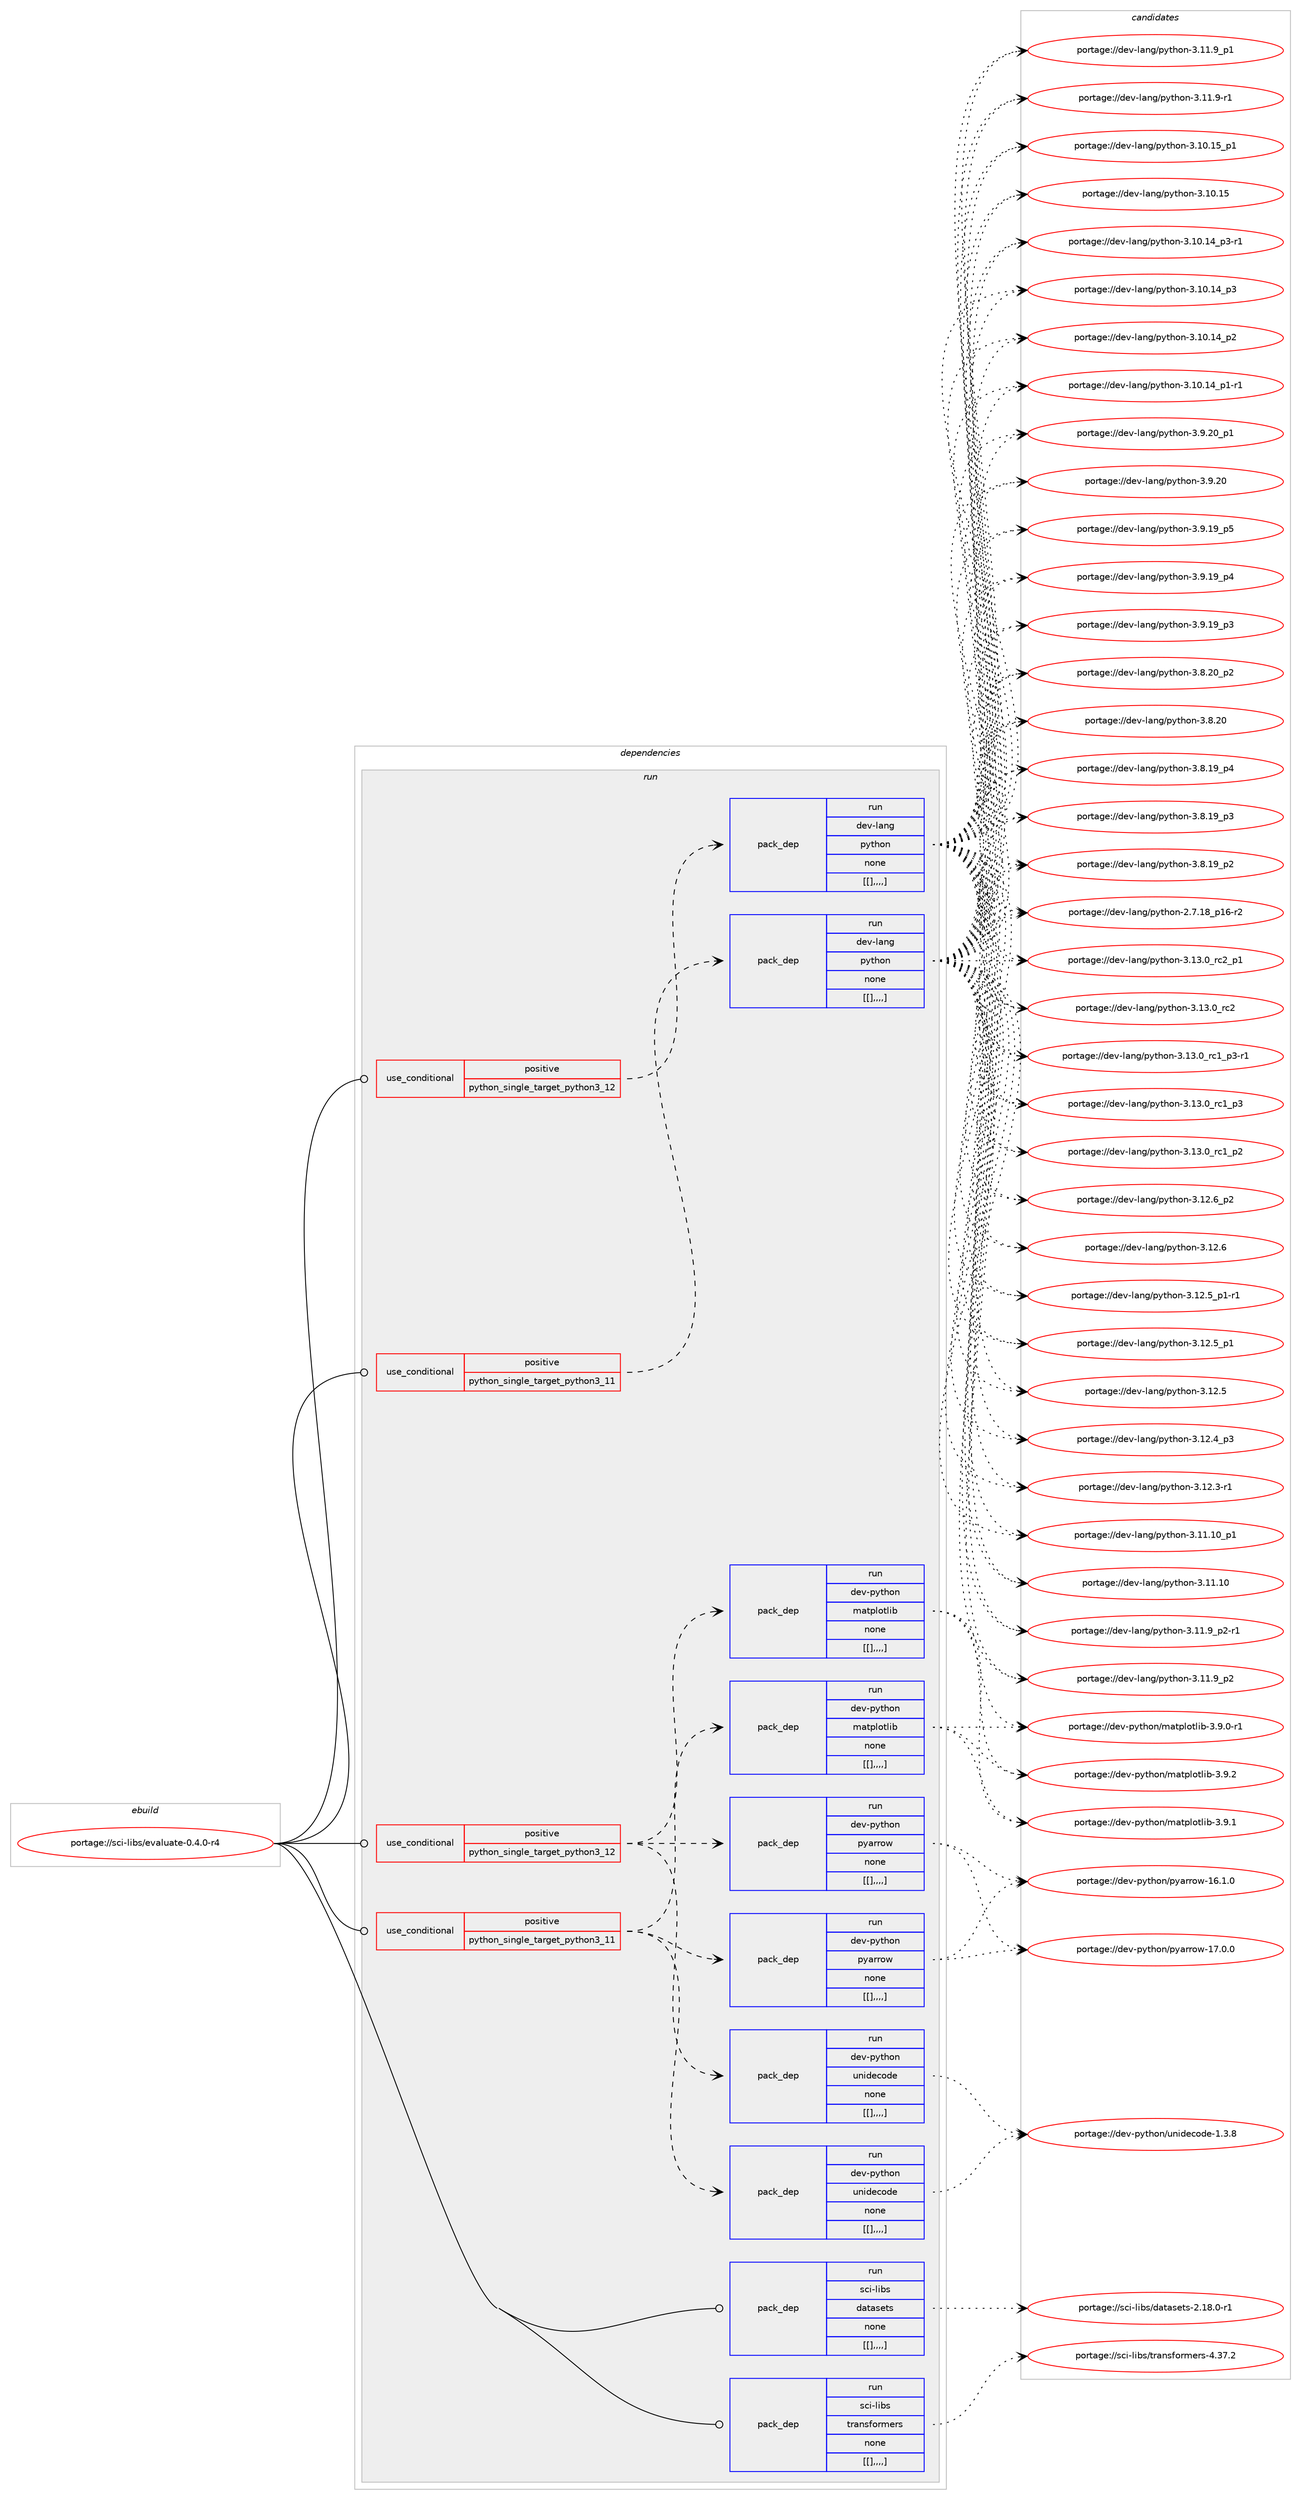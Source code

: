 digraph prolog {

# *************
# Graph options
# *************

newrank=true;
concentrate=true;
compound=true;
graph [rankdir=LR,fontname=Helvetica,fontsize=10,ranksep=1.5];#, ranksep=2.5, nodesep=0.2];
edge  [arrowhead=vee];
node  [fontname=Helvetica,fontsize=10];

# **********
# The ebuild
# **********

subgraph cluster_leftcol {
color=gray;
label=<<i>ebuild</i>>;
id [label="portage://sci-libs/evaluate-0.4.0-r4", color=red, width=4, href="../sci-libs/evaluate-0.4.0-r4.svg"];
}

# ****************
# The dependencies
# ****************

subgraph cluster_midcol {
color=gray;
label=<<i>dependencies</i>>;
subgraph cluster_compile {
fillcolor="#eeeeee";
style=filled;
label=<<i>compile</i>>;
}
subgraph cluster_compileandrun {
fillcolor="#eeeeee";
style=filled;
label=<<i>compile and run</i>>;
}
subgraph cluster_run {
fillcolor="#eeeeee";
style=filled;
label=<<i>run</i>>;
subgraph cond109601 {
dependency410868 [label=<<TABLE BORDER="0" CELLBORDER="1" CELLSPACING="0" CELLPADDING="4"><TR><TD ROWSPAN="3" CELLPADDING="10">use_conditional</TD></TR><TR><TD>positive</TD></TR><TR><TD>python_single_target_python3_11</TD></TR></TABLE>>, shape=none, color=red];
subgraph pack298393 {
dependency410869 [label=<<TABLE BORDER="0" CELLBORDER="1" CELLSPACING="0" CELLPADDING="4" WIDTH="220"><TR><TD ROWSPAN="6" CELLPADDING="30">pack_dep</TD></TR><TR><TD WIDTH="110">run</TD></TR><TR><TD>dev-lang</TD></TR><TR><TD>python</TD></TR><TR><TD>none</TD></TR><TR><TD>[[],,,,]</TD></TR></TABLE>>, shape=none, color=blue];
}
dependency410868:e -> dependency410869:w [weight=20,style="dashed",arrowhead="vee"];
}
id:e -> dependency410868:w [weight=20,style="solid",arrowhead="odot"];
subgraph cond109602 {
dependency410870 [label=<<TABLE BORDER="0" CELLBORDER="1" CELLSPACING="0" CELLPADDING="4"><TR><TD ROWSPAN="3" CELLPADDING="10">use_conditional</TD></TR><TR><TD>positive</TD></TR><TR><TD>python_single_target_python3_11</TD></TR></TABLE>>, shape=none, color=red];
subgraph pack298394 {
dependency410871 [label=<<TABLE BORDER="0" CELLBORDER="1" CELLSPACING="0" CELLPADDING="4" WIDTH="220"><TR><TD ROWSPAN="6" CELLPADDING="30">pack_dep</TD></TR><TR><TD WIDTH="110">run</TD></TR><TR><TD>dev-python</TD></TR><TR><TD>matplotlib</TD></TR><TR><TD>none</TD></TR><TR><TD>[[],,,,]</TD></TR></TABLE>>, shape=none, color=blue];
}
dependency410870:e -> dependency410871:w [weight=20,style="dashed",arrowhead="vee"];
subgraph pack298395 {
dependency410872 [label=<<TABLE BORDER="0" CELLBORDER="1" CELLSPACING="0" CELLPADDING="4" WIDTH="220"><TR><TD ROWSPAN="6" CELLPADDING="30">pack_dep</TD></TR><TR><TD WIDTH="110">run</TD></TR><TR><TD>dev-python</TD></TR><TR><TD>pyarrow</TD></TR><TR><TD>none</TD></TR><TR><TD>[[],,,,]</TD></TR></TABLE>>, shape=none, color=blue];
}
dependency410870:e -> dependency410872:w [weight=20,style="dashed",arrowhead="vee"];
subgraph pack298396 {
dependency410873 [label=<<TABLE BORDER="0" CELLBORDER="1" CELLSPACING="0" CELLPADDING="4" WIDTH="220"><TR><TD ROWSPAN="6" CELLPADDING="30">pack_dep</TD></TR><TR><TD WIDTH="110">run</TD></TR><TR><TD>dev-python</TD></TR><TR><TD>unidecode</TD></TR><TR><TD>none</TD></TR><TR><TD>[[],,,,]</TD></TR></TABLE>>, shape=none, color=blue];
}
dependency410870:e -> dependency410873:w [weight=20,style="dashed",arrowhead="vee"];
}
id:e -> dependency410870:w [weight=20,style="solid",arrowhead="odot"];
subgraph cond109603 {
dependency410874 [label=<<TABLE BORDER="0" CELLBORDER="1" CELLSPACING="0" CELLPADDING="4"><TR><TD ROWSPAN="3" CELLPADDING="10">use_conditional</TD></TR><TR><TD>positive</TD></TR><TR><TD>python_single_target_python3_12</TD></TR></TABLE>>, shape=none, color=red];
subgraph pack298397 {
dependency410875 [label=<<TABLE BORDER="0" CELLBORDER="1" CELLSPACING="0" CELLPADDING="4" WIDTH="220"><TR><TD ROWSPAN="6" CELLPADDING="30">pack_dep</TD></TR><TR><TD WIDTH="110">run</TD></TR><TR><TD>dev-lang</TD></TR><TR><TD>python</TD></TR><TR><TD>none</TD></TR><TR><TD>[[],,,,]</TD></TR></TABLE>>, shape=none, color=blue];
}
dependency410874:e -> dependency410875:w [weight=20,style="dashed",arrowhead="vee"];
}
id:e -> dependency410874:w [weight=20,style="solid",arrowhead="odot"];
subgraph cond109604 {
dependency410876 [label=<<TABLE BORDER="0" CELLBORDER="1" CELLSPACING="0" CELLPADDING="4"><TR><TD ROWSPAN="3" CELLPADDING="10">use_conditional</TD></TR><TR><TD>positive</TD></TR><TR><TD>python_single_target_python3_12</TD></TR></TABLE>>, shape=none, color=red];
subgraph pack298398 {
dependency410877 [label=<<TABLE BORDER="0" CELLBORDER="1" CELLSPACING="0" CELLPADDING="4" WIDTH="220"><TR><TD ROWSPAN="6" CELLPADDING="30">pack_dep</TD></TR><TR><TD WIDTH="110">run</TD></TR><TR><TD>dev-python</TD></TR><TR><TD>matplotlib</TD></TR><TR><TD>none</TD></TR><TR><TD>[[],,,,]</TD></TR></TABLE>>, shape=none, color=blue];
}
dependency410876:e -> dependency410877:w [weight=20,style="dashed",arrowhead="vee"];
subgraph pack298399 {
dependency410878 [label=<<TABLE BORDER="0" CELLBORDER="1" CELLSPACING="0" CELLPADDING="4" WIDTH="220"><TR><TD ROWSPAN="6" CELLPADDING="30">pack_dep</TD></TR><TR><TD WIDTH="110">run</TD></TR><TR><TD>dev-python</TD></TR><TR><TD>pyarrow</TD></TR><TR><TD>none</TD></TR><TR><TD>[[],,,,]</TD></TR></TABLE>>, shape=none, color=blue];
}
dependency410876:e -> dependency410878:w [weight=20,style="dashed",arrowhead="vee"];
subgraph pack298400 {
dependency410879 [label=<<TABLE BORDER="0" CELLBORDER="1" CELLSPACING="0" CELLPADDING="4" WIDTH="220"><TR><TD ROWSPAN="6" CELLPADDING="30">pack_dep</TD></TR><TR><TD WIDTH="110">run</TD></TR><TR><TD>dev-python</TD></TR><TR><TD>unidecode</TD></TR><TR><TD>none</TD></TR><TR><TD>[[],,,,]</TD></TR></TABLE>>, shape=none, color=blue];
}
dependency410876:e -> dependency410879:w [weight=20,style="dashed",arrowhead="vee"];
}
id:e -> dependency410876:w [weight=20,style="solid",arrowhead="odot"];
subgraph pack298401 {
dependency410880 [label=<<TABLE BORDER="0" CELLBORDER="1" CELLSPACING="0" CELLPADDING="4" WIDTH="220"><TR><TD ROWSPAN="6" CELLPADDING="30">pack_dep</TD></TR><TR><TD WIDTH="110">run</TD></TR><TR><TD>sci-libs</TD></TR><TR><TD>datasets</TD></TR><TR><TD>none</TD></TR><TR><TD>[[],,,,]</TD></TR></TABLE>>, shape=none, color=blue];
}
id:e -> dependency410880:w [weight=20,style="solid",arrowhead="odot"];
subgraph pack298402 {
dependency410881 [label=<<TABLE BORDER="0" CELLBORDER="1" CELLSPACING="0" CELLPADDING="4" WIDTH="220"><TR><TD ROWSPAN="6" CELLPADDING="30">pack_dep</TD></TR><TR><TD WIDTH="110">run</TD></TR><TR><TD>sci-libs</TD></TR><TR><TD>transformers</TD></TR><TR><TD>none</TD></TR><TR><TD>[[],,,,]</TD></TR></TABLE>>, shape=none, color=blue];
}
id:e -> dependency410881:w [weight=20,style="solid",arrowhead="odot"];
}
}

# **************
# The candidates
# **************

subgraph cluster_choices {
rank=same;
color=gray;
label=<<i>candidates</i>>;

subgraph choice298393 {
color=black;
nodesep=1;
choice100101118451089711010347112121116104111110455146495146489511499509511249 [label="portage://dev-lang/python-3.13.0_rc2_p1", color=red, width=4,href="../dev-lang/python-3.13.0_rc2_p1.svg"];
choice10010111845108971101034711212111610411111045514649514648951149950 [label="portage://dev-lang/python-3.13.0_rc2", color=red, width=4,href="../dev-lang/python-3.13.0_rc2.svg"];
choice1001011184510897110103471121211161041111104551464951464895114994995112514511449 [label="portage://dev-lang/python-3.13.0_rc1_p3-r1", color=red, width=4,href="../dev-lang/python-3.13.0_rc1_p3-r1.svg"];
choice100101118451089711010347112121116104111110455146495146489511499499511251 [label="portage://dev-lang/python-3.13.0_rc1_p3", color=red, width=4,href="../dev-lang/python-3.13.0_rc1_p3.svg"];
choice100101118451089711010347112121116104111110455146495146489511499499511250 [label="portage://dev-lang/python-3.13.0_rc1_p2", color=red, width=4,href="../dev-lang/python-3.13.0_rc1_p2.svg"];
choice100101118451089711010347112121116104111110455146495046549511250 [label="portage://dev-lang/python-3.12.6_p2", color=red, width=4,href="../dev-lang/python-3.12.6_p2.svg"];
choice10010111845108971101034711212111610411111045514649504654 [label="portage://dev-lang/python-3.12.6", color=red, width=4,href="../dev-lang/python-3.12.6.svg"];
choice1001011184510897110103471121211161041111104551464950465395112494511449 [label="portage://dev-lang/python-3.12.5_p1-r1", color=red, width=4,href="../dev-lang/python-3.12.5_p1-r1.svg"];
choice100101118451089711010347112121116104111110455146495046539511249 [label="portage://dev-lang/python-3.12.5_p1", color=red, width=4,href="../dev-lang/python-3.12.5_p1.svg"];
choice10010111845108971101034711212111610411111045514649504653 [label="portage://dev-lang/python-3.12.5", color=red, width=4,href="../dev-lang/python-3.12.5.svg"];
choice100101118451089711010347112121116104111110455146495046529511251 [label="portage://dev-lang/python-3.12.4_p3", color=red, width=4,href="../dev-lang/python-3.12.4_p3.svg"];
choice100101118451089711010347112121116104111110455146495046514511449 [label="portage://dev-lang/python-3.12.3-r1", color=red, width=4,href="../dev-lang/python-3.12.3-r1.svg"];
choice10010111845108971101034711212111610411111045514649494649489511249 [label="portage://dev-lang/python-3.11.10_p1", color=red, width=4,href="../dev-lang/python-3.11.10_p1.svg"];
choice1001011184510897110103471121211161041111104551464949464948 [label="portage://dev-lang/python-3.11.10", color=red, width=4,href="../dev-lang/python-3.11.10.svg"];
choice1001011184510897110103471121211161041111104551464949465795112504511449 [label="portage://dev-lang/python-3.11.9_p2-r1", color=red, width=4,href="../dev-lang/python-3.11.9_p2-r1.svg"];
choice100101118451089711010347112121116104111110455146494946579511250 [label="portage://dev-lang/python-3.11.9_p2", color=red, width=4,href="../dev-lang/python-3.11.9_p2.svg"];
choice100101118451089711010347112121116104111110455146494946579511249 [label="portage://dev-lang/python-3.11.9_p1", color=red, width=4,href="../dev-lang/python-3.11.9_p1.svg"];
choice100101118451089711010347112121116104111110455146494946574511449 [label="portage://dev-lang/python-3.11.9-r1", color=red, width=4,href="../dev-lang/python-3.11.9-r1.svg"];
choice10010111845108971101034711212111610411111045514649484649539511249 [label="portage://dev-lang/python-3.10.15_p1", color=red, width=4,href="../dev-lang/python-3.10.15_p1.svg"];
choice1001011184510897110103471121211161041111104551464948464953 [label="portage://dev-lang/python-3.10.15", color=red, width=4,href="../dev-lang/python-3.10.15.svg"];
choice100101118451089711010347112121116104111110455146494846495295112514511449 [label="portage://dev-lang/python-3.10.14_p3-r1", color=red, width=4,href="../dev-lang/python-3.10.14_p3-r1.svg"];
choice10010111845108971101034711212111610411111045514649484649529511251 [label="portage://dev-lang/python-3.10.14_p3", color=red, width=4,href="../dev-lang/python-3.10.14_p3.svg"];
choice10010111845108971101034711212111610411111045514649484649529511250 [label="portage://dev-lang/python-3.10.14_p2", color=red, width=4,href="../dev-lang/python-3.10.14_p2.svg"];
choice100101118451089711010347112121116104111110455146494846495295112494511449 [label="portage://dev-lang/python-3.10.14_p1-r1", color=red, width=4,href="../dev-lang/python-3.10.14_p1-r1.svg"];
choice100101118451089711010347112121116104111110455146574650489511249 [label="portage://dev-lang/python-3.9.20_p1", color=red, width=4,href="../dev-lang/python-3.9.20_p1.svg"];
choice10010111845108971101034711212111610411111045514657465048 [label="portage://dev-lang/python-3.9.20", color=red, width=4,href="../dev-lang/python-3.9.20.svg"];
choice100101118451089711010347112121116104111110455146574649579511253 [label="portage://dev-lang/python-3.9.19_p5", color=red, width=4,href="../dev-lang/python-3.9.19_p5.svg"];
choice100101118451089711010347112121116104111110455146574649579511252 [label="portage://dev-lang/python-3.9.19_p4", color=red, width=4,href="../dev-lang/python-3.9.19_p4.svg"];
choice100101118451089711010347112121116104111110455146574649579511251 [label="portage://dev-lang/python-3.9.19_p3", color=red, width=4,href="../dev-lang/python-3.9.19_p3.svg"];
choice100101118451089711010347112121116104111110455146564650489511250 [label="portage://dev-lang/python-3.8.20_p2", color=red, width=4,href="../dev-lang/python-3.8.20_p2.svg"];
choice10010111845108971101034711212111610411111045514656465048 [label="portage://dev-lang/python-3.8.20", color=red, width=4,href="../dev-lang/python-3.8.20.svg"];
choice100101118451089711010347112121116104111110455146564649579511252 [label="portage://dev-lang/python-3.8.19_p4", color=red, width=4,href="../dev-lang/python-3.8.19_p4.svg"];
choice100101118451089711010347112121116104111110455146564649579511251 [label="portage://dev-lang/python-3.8.19_p3", color=red, width=4,href="../dev-lang/python-3.8.19_p3.svg"];
choice100101118451089711010347112121116104111110455146564649579511250 [label="portage://dev-lang/python-3.8.19_p2", color=red, width=4,href="../dev-lang/python-3.8.19_p2.svg"];
choice100101118451089711010347112121116104111110455046554649569511249544511450 [label="portage://dev-lang/python-2.7.18_p16-r2", color=red, width=4,href="../dev-lang/python-2.7.18_p16-r2.svg"];
dependency410869:e -> choice100101118451089711010347112121116104111110455146495146489511499509511249:w [style=dotted,weight="100"];
dependency410869:e -> choice10010111845108971101034711212111610411111045514649514648951149950:w [style=dotted,weight="100"];
dependency410869:e -> choice1001011184510897110103471121211161041111104551464951464895114994995112514511449:w [style=dotted,weight="100"];
dependency410869:e -> choice100101118451089711010347112121116104111110455146495146489511499499511251:w [style=dotted,weight="100"];
dependency410869:e -> choice100101118451089711010347112121116104111110455146495146489511499499511250:w [style=dotted,weight="100"];
dependency410869:e -> choice100101118451089711010347112121116104111110455146495046549511250:w [style=dotted,weight="100"];
dependency410869:e -> choice10010111845108971101034711212111610411111045514649504654:w [style=dotted,weight="100"];
dependency410869:e -> choice1001011184510897110103471121211161041111104551464950465395112494511449:w [style=dotted,weight="100"];
dependency410869:e -> choice100101118451089711010347112121116104111110455146495046539511249:w [style=dotted,weight="100"];
dependency410869:e -> choice10010111845108971101034711212111610411111045514649504653:w [style=dotted,weight="100"];
dependency410869:e -> choice100101118451089711010347112121116104111110455146495046529511251:w [style=dotted,weight="100"];
dependency410869:e -> choice100101118451089711010347112121116104111110455146495046514511449:w [style=dotted,weight="100"];
dependency410869:e -> choice10010111845108971101034711212111610411111045514649494649489511249:w [style=dotted,weight="100"];
dependency410869:e -> choice1001011184510897110103471121211161041111104551464949464948:w [style=dotted,weight="100"];
dependency410869:e -> choice1001011184510897110103471121211161041111104551464949465795112504511449:w [style=dotted,weight="100"];
dependency410869:e -> choice100101118451089711010347112121116104111110455146494946579511250:w [style=dotted,weight="100"];
dependency410869:e -> choice100101118451089711010347112121116104111110455146494946579511249:w [style=dotted,weight="100"];
dependency410869:e -> choice100101118451089711010347112121116104111110455146494946574511449:w [style=dotted,weight="100"];
dependency410869:e -> choice10010111845108971101034711212111610411111045514649484649539511249:w [style=dotted,weight="100"];
dependency410869:e -> choice1001011184510897110103471121211161041111104551464948464953:w [style=dotted,weight="100"];
dependency410869:e -> choice100101118451089711010347112121116104111110455146494846495295112514511449:w [style=dotted,weight="100"];
dependency410869:e -> choice10010111845108971101034711212111610411111045514649484649529511251:w [style=dotted,weight="100"];
dependency410869:e -> choice10010111845108971101034711212111610411111045514649484649529511250:w [style=dotted,weight="100"];
dependency410869:e -> choice100101118451089711010347112121116104111110455146494846495295112494511449:w [style=dotted,weight="100"];
dependency410869:e -> choice100101118451089711010347112121116104111110455146574650489511249:w [style=dotted,weight="100"];
dependency410869:e -> choice10010111845108971101034711212111610411111045514657465048:w [style=dotted,weight="100"];
dependency410869:e -> choice100101118451089711010347112121116104111110455146574649579511253:w [style=dotted,weight="100"];
dependency410869:e -> choice100101118451089711010347112121116104111110455146574649579511252:w [style=dotted,weight="100"];
dependency410869:e -> choice100101118451089711010347112121116104111110455146574649579511251:w [style=dotted,weight="100"];
dependency410869:e -> choice100101118451089711010347112121116104111110455146564650489511250:w [style=dotted,weight="100"];
dependency410869:e -> choice10010111845108971101034711212111610411111045514656465048:w [style=dotted,weight="100"];
dependency410869:e -> choice100101118451089711010347112121116104111110455146564649579511252:w [style=dotted,weight="100"];
dependency410869:e -> choice100101118451089711010347112121116104111110455146564649579511251:w [style=dotted,weight="100"];
dependency410869:e -> choice100101118451089711010347112121116104111110455146564649579511250:w [style=dotted,weight="100"];
dependency410869:e -> choice100101118451089711010347112121116104111110455046554649569511249544511450:w [style=dotted,weight="100"];
}
subgraph choice298394 {
color=black;
nodesep=1;
choice10010111845112121116104111110471099711611210811111610810598455146574650 [label="portage://dev-python/matplotlib-3.9.2", color=red, width=4,href="../dev-python/matplotlib-3.9.2.svg"];
choice10010111845112121116104111110471099711611210811111610810598455146574649 [label="portage://dev-python/matplotlib-3.9.1", color=red, width=4,href="../dev-python/matplotlib-3.9.1.svg"];
choice100101118451121211161041111104710997116112108111116108105984551465746484511449 [label="portage://dev-python/matplotlib-3.9.0-r1", color=red, width=4,href="../dev-python/matplotlib-3.9.0-r1.svg"];
dependency410871:e -> choice10010111845112121116104111110471099711611210811111610810598455146574650:w [style=dotted,weight="100"];
dependency410871:e -> choice10010111845112121116104111110471099711611210811111610810598455146574649:w [style=dotted,weight="100"];
dependency410871:e -> choice100101118451121211161041111104710997116112108111116108105984551465746484511449:w [style=dotted,weight="100"];
}
subgraph choice298395 {
color=black;
nodesep=1;
choice10010111845112121116104111110471121219711411411111945495546484648 [label="portage://dev-python/pyarrow-17.0.0", color=red, width=4,href="../dev-python/pyarrow-17.0.0.svg"];
choice10010111845112121116104111110471121219711411411111945495446494648 [label="portage://dev-python/pyarrow-16.1.0", color=red, width=4,href="../dev-python/pyarrow-16.1.0.svg"];
dependency410872:e -> choice10010111845112121116104111110471121219711411411111945495546484648:w [style=dotted,weight="100"];
dependency410872:e -> choice10010111845112121116104111110471121219711411411111945495446494648:w [style=dotted,weight="100"];
}
subgraph choice298396 {
color=black;
nodesep=1;
choice100101118451121211161041111104711711010510010199111100101454946514656 [label="portage://dev-python/unidecode-1.3.8", color=red, width=4,href="../dev-python/unidecode-1.3.8.svg"];
dependency410873:e -> choice100101118451121211161041111104711711010510010199111100101454946514656:w [style=dotted,weight="100"];
}
subgraph choice298397 {
color=black;
nodesep=1;
choice100101118451089711010347112121116104111110455146495146489511499509511249 [label="portage://dev-lang/python-3.13.0_rc2_p1", color=red, width=4,href="../dev-lang/python-3.13.0_rc2_p1.svg"];
choice10010111845108971101034711212111610411111045514649514648951149950 [label="portage://dev-lang/python-3.13.0_rc2", color=red, width=4,href="../dev-lang/python-3.13.0_rc2.svg"];
choice1001011184510897110103471121211161041111104551464951464895114994995112514511449 [label="portage://dev-lang/python-3.13.0_rc1_p3-r1", color=red, width=4,href="../dev-lang/python-3.13.0_rc1_p3-r1.svg"];
choice100101118451089711010347112121116104111110455146495146489511499499511251 [label="portage://dev-lang/python-3.13.0_rc1_p3", color=red, width=4,href="../dev-lang/python-3.13.0_rc1_p3.svg"];
choice100101118451089711010347112121116104111110455146495146489511499499511250 [label="portage://dev-lang/python-3.13.0_rc1_p2", color=red, width=4,href="../dev-lang/python-3.13.0_rc1_p2.svg"];
choice100101118451089711010347112121116104111110455146495046549511250 [label="portage://dev-lang/python-3.12.6_p2", color=red, width=4,href="../dev-lang/python-3.12.6_p2.svg"];
choice10010111845108971101034711212111610411111045514649504654 [label="portage://dev-lang/python-3.12.6", color=red, width=4,href="../dev-lang/python-3.12.6.svg"];
choice1001011184510897110103471121211161041111104551464950465395112494511449 [label="portage://dev-lang/python-3.12.5_p1-r1", color=red, width=4,href="../dev-lang/python-3.12.5_p1-r1.svg"];
choice100101118451089711010347112121116104111110455146495046539511249 [label="portage://dev-lang/python-3.12.5_p1", color=red, width=4,href="../dev-lang/python-3.12.5_p1.svg"];
choice10010111845108971101034711212111610411111045514649504653 [label="portage://dev-lang/python-3.12.5", color=red, width=4,href="../dev-lang/python-3.12.5.svg"];
choice100101118451089711010347112121116104111110455146495046529511251 [label="portage://dev-lang/python-3.12.4_p3", color=red, width=4,href="../dev-lang/python-3.12.4_p3.svg"];
choice100101118451089711010347112121116104111110455146495046514511449 [label="portage://dev-lang/python-3.12.3-r1", color=red, width=4,href="../dev-lang/python-3.12.3-r1.svg"];
choice10010111845108971101034711212111610411111045514649494649489511249 [label="portage://dev-lang/python-3.11.10_p1", color=red, width=4,href="../dev-lang/python-3.11.10_p1.svg"];
choice1001011184510897110103471121211161041111104551464949464948 [label="portage://dev-lang/python-3.11.10", color=red, width=4,href="../dev-lang/python-3.11.10.svg"];
choice1001011184510897110103471121211161041111104551464949465795112504511449 [label="portage://dev-lang/python-3.11.9_p2-r1", color=red, width=4,href="../dev-lang/python-3.11.9_p2-r1.svg"];
choice100101118451089711010347112121116104111110455146494946579511250 [label="portage://dev-lang/python-3.11.9_p2", color=red, width=4,href="../dev-lang/python-3.11.9_p2.svg"];
choice100101118451089711010347112121116104111110455146494946579511249 [label="portage://dev-lang/python-3.11.9_p1", color=red, width=4,href="../dev-lang/python-3.11.9_p1.svg"];
choice100101118451089711010347112121116104111110455146494946574511449 [label="portage://dev-lang/python-3.11.9-r1", color=red, width=4,href="../dev-lang/python-3.11.9-r1.svg"];
choice10010111845108971101034711212111610411111045514649484649539511249 [label="portage://dev-lang/python-3.10.15_p1", color=red, width=4,href="../dev-lang/python-3.10.15_p1.svg"];
choice1001011184510897110103471121211161041111104551464948464953 [label="portage://dev-lang/python-3.10.15", color=red, width=4,href="../dev-lang/python-3.10.15.svg"];
choice100101118451089711010347112121116104111110455146494846495295112514511449 [label="portage://dev-lang/python-3.10.14_p3-r1", color=red, width=4,href="../dev-lang/python-3.10.14_p3-r1.svg"];
choice10010111845108971101034711212111610411111045514649484649529511251 [label="portage://dev-lang/python-3.10.14_p3", color=red, width=4,href="../dev-lang/python-3.10.14_p3.svg"];
choice10010111845108971101034711212111610411111045514649484649529511250 [label="portage://dev-lang/python-3.10.14_p2", color=red, width=4,href="../dev-lang/python-3.10.14_p2.svg"];
choice100101118451089711010347112121116104111110455146494846495295112494511449 [label="portage://dev-lang/python-3.10.14_p1-r1", color=red, width=4,href="../dev-lang/python-3.10.14_p1-r1.svg"];
choice100101118451089711010347112121116104111110455146574650489511249 [label="portage://dev-lang/python-3.9.20_p1", color=red, width=4,href="../dev-lang/python-3.9.20_p1.svg"];
choice10010111845108971101034711212111610411111045514657465048 [label="portage://dev-lang/python-3.9.20", color=red, width=4,href="../dev-lang/python-3.9.20.svg"];
choice100101118451089711010347112121116104111110455146574649579511253 [label="portage://dev-lang/python-3.9.19_p5", color=red, width=4,href="../dev-lang/python-3.9.19_p5.svg"];
choice100101118451089711010347112121116104111110455146574649579511252 [label="portage://dev-lang/python-3.9.19_p4", color=red, width=4,href="../dev-lang/python-3.9.19_p4.svg"];
choice100101118451089711010347112121116104111110455146574649579511251 [label="portage://dev-lang/python-3.9.19_p3", color=red, width=4,href="../dev-lang/python-3.9.19_p3.svg"];
choice100101118451089711010347112121116104111110455146564650489511250 [label="portage://dev-lang/python-3.8.20_p2", color=red, width=4,href="../dev-lang/python-3.8.20_p2.svg"];
choice10010111845108971101034711212111610411111045514656465048 [label="portage://dev-lang/python-3.8.20", color=red, width=4,href="../dev-lang/python-3.8.20.svg"];
choice100101118451089711010347112121116104111110455146564649579511252 [label="portage://dev-lang/python-3.8.19_p4", color=red, width=4,href="../dev-lang/python-3.8.19_p4.svg"];
choice100101118451089711010347112121116104111110455146564649579511251 [label="portage://dev-lang/python-3.8.19_p3", color=red, width=4,href="../dev-lang/python-3.8.19_p3.svg"];
choice100101118451089711010347112121116104111110455146564649579511250 [label="portage://dev-lang/python-3.8.19_p2", color=red, width=4,href="../dev-lang/python-3.8.19_p2.svg"];
choice100101118451089711010347112121116104111110455046554649569511249544511450 [label="portage://dev-lang/python-2.7.18_p16-r2", color=red, width=4,href="../dev-lang/python-2.7.18_p16-r2.svg"];
dependency410875:e -> choice100101118451089711010347112121116104111110455146495146489511499509511249:w [style=dotted,weight="100"];
dependency410875:e -> choice10010111845108971101034711212111610411111045514649514648951149950:w [style=dotted,weight="100"];
dependency410875:e -> choice1001011184510897110103471121211161041111104551464951464895114994995112514511449:w [style=dotted,weight="100"];
dependency410875:e -> choice100101118451089711010347112121116104111110455146495146489511499499511251:w [style=dotted,weight="100"];
dependency410875:e -> choice100101118451089711010347112121116104111110455146495146489511499499511250:w [style=dotted,weight="100"];
dependency410875:e -> choice100101118451089711010347112121116104111110455146495046549511250:w [style=dotted,weight="100"];
dependency410875:e -> choice10010111845108971101034711212111610411111045514649504654:w [style=dotted,weight="100"];
dependency410875:e -> choice1001011184510897110103471121211161041111104551464950465395112494511449:w [style=dotted,weight="100"];
dependency410875:e -> choice100101118451089711010347112121116104111110455146495046539511249:w [style=dotted,weight="100"];
dependency410875:e -> choice10010111845108971101034711212111610411111045514649504653:w [style=dotted,weight="100"];
dependency410875:e -> choice100101118451089711010347112121116104111110455146495046529511251:w [style=dotted,weight="100"];
dependency410875:e -> choice100101118451089711010347112121116104111110455146495046514511449:w [style=dotted,weight="100"];
dependency410875:e -> choice10010111845108971101034711212111610411111045514649494649489511249:w [style=dotted,weight="100"];
dependency410875:e -> choice1001011184510897110103471121211161041111104551464949464948:w [style=dotted,weight="100"];
dependency410875:e -> choice1001011184510897110103471121211161041111104551464949465795112504511449:w [style=dotted,weight="100"];
dependency410875:e -> choice100101118451089711010347112121116104111110455146494946579511250:w [style=dotted,weight="100"];
dependency410875:e -> choice100101118451089711010347112121116104111110455146494946579511249:w [style=dotted,weight="100"];
dependency410875:e -> choice100101118451089711010347112121116104111110455146494946574511449:w [style=dotted,weight="100"];
dependency410875:e -> choice10010111845108971101034711212111610411111045514649484649539511249:w [style=dotted,weight="100"];
dependency410875:e -> choice1001011184510897110103471121211161041111104551464948464953:w [style=dotted,weight="100"];
dependency410875:e -> choice100101118451089711010347112121116104111110455146494846495295112514511449:w [style=dotted,weight="100"];
dependency410875:e -> choice10010111845108971101034711212111610411111045514649484649529511251:w [style=dotted,weight="100"];
dependency410875:e -> choice10010111845108971101034711212111610411111045514649484649529511250:w [style=dotted,weight="100"];
dependency410875:e -> choice100101118451089711010347112121116104111110455146494846495295112494511449:w [style=dotted,weight="100"];
dependency410875:e -> choice100101118451089711010347112121116104111110455146574650489511249:w [style=dotted,weight="100"];
dependency410875:e -> choice10010111845108971101034711212111610411111045514657465048:w [style=dotted,weight="100"];
dependency410875:e -> choice100101118451089711010347112121116104111110455146574649579511253:w [style=dotted,weight="100"];
dependency410875:e -> choice100101118451089711010347112121116104111110455146574649579511252:w [style=dotted,weight="100"];
dependency410875:e -> choice100101118451089711010347112121116104111110455146574649579511251:w [style=dotted,weight="100"];
dependency410875:e -> choice100101118451089711010347112121116104111110455146564650489511250:w [style=dotted,weight="100"];
dependency410875:e -> choice10010111845108971101034711212111610411111045514656465048:w [style=dotted,weight="100"];
dependency410875:e -> choice100101118451089711010347112121116104111110455146564649579511252:w [style=dotted,weight="100"];
dependency410875:e -> choice100101118451089711010347112121116104111110455146564649579511251:w [style=dotted,weight="100"];
dependency410875:e -> choice100101118451089711010347112121116104111110455146564649579511250:w [style=dotted,weight="100"];
dependency410875:e -> choice100101118451089711010347112121116104111110455046554649569511249544511450:w [style=dotted,weight="100"];
}
subgraph choice298398 {
color=black;
nodesep=1;
choice10010111845112121116104111110471099711611210811111610810598455146574650 [label="portage://dev-python/matplotlib-3.9.2", color=red, width=4,href="../dev-python/matplotlib-3.9.2.svg"];
choice10010111845112121116104111110471099711611210811111610810598455146574649 [label="portage://dev-python/matplotlib-3.9.1", color=red, width=4,href="../dev-python/matplotlib-3.9.1.svg"];
choice100101118451121211161041111104710997116112108111116108105984551465746484511449 [label="portage://dev-python/matplotlib-3.9.0-r1", color=red, width=4,href="../dev-python/matplotlib-3.9.0-r1.svg"];
dependency410877:e -> choice10010111845112121116104111110471099711611210811111610810598455146574650:w [style=dotted,weight="100"];
dependency410877:e -> choice10010111845112121116104111110471099711611210811111610810598455146574649:w [style=dotted,weight="100"];
dependency410877:e -> choice100101118451121211161041111104710997116112108111116108105984551465746484511449:w [style=dotted,weight="100"];
}
subgraph choice298399 {
color=black;
nodesep=1;
choice10010111845112121116104111110471121219711411411111945495546484648 [label="portage://dev-python/pyarrow-17.0.0", color=red, width=4,href="../dev-python/pyarrow-17.0.0.svg"];
choice10010111845112121116104111110471121219711411411111945495446494648 [label="portage://dev-python/pyarrow-16.1.0", color=red, width=4,href="../dev-python/pyarrow-16.1.0.svg"];
dependency410878:e -> choice10010111845112121116104111110471121219711411411111945495546484648:w [style=dotted,weight="100"];
dependency410878:e -> choice10010111845112121116104111110471121219711411411111945495446494648:w [style=dotted,weight="100"];
}
subgraph choice298400 {
color=black;
nodesep=1;
choice100101118451121211161041111104711711010510010199111100101454946514656 [label="portage://dev-python/unidecode-1.3.8", color=red, width=4,href="../dev-python/unidecode-1.3.8.svg"];
dependency410879:e -> choice100101118451121211161041111104711711010510010199111100101454946514656:w [style=dotted,weight="100"];
}
subgraph choice298401 {
color=black;
nodesep=1;
choice115991054510810598115471009711697115101116115455046495646484511449 [label="portage://sci-libs/datasets-2.18.0-r1", color=red, width=4,href="../sci-libs/datasets-2.18.0-r1.svg"];
dependency410880:e -> choice115991054510810598115471009711697115101116115455046495646484511449:w [style=dotted,weight="100"];
}
subgraph choice298402 {
color=black;
nodesep=1;
choice115991054510810598115471161149711011510211111410910111411545524651554650 [label="portage://sci-libs/transformers-4.37.2", color=red, width=4,href="../sci-libs/transformers-4.37.2.svg"];
dependency410881:e -> choice115991054510810598115471161149711011510211111410910111411545524651554650:w [style=dotted,weight="100"];
}
}

}
